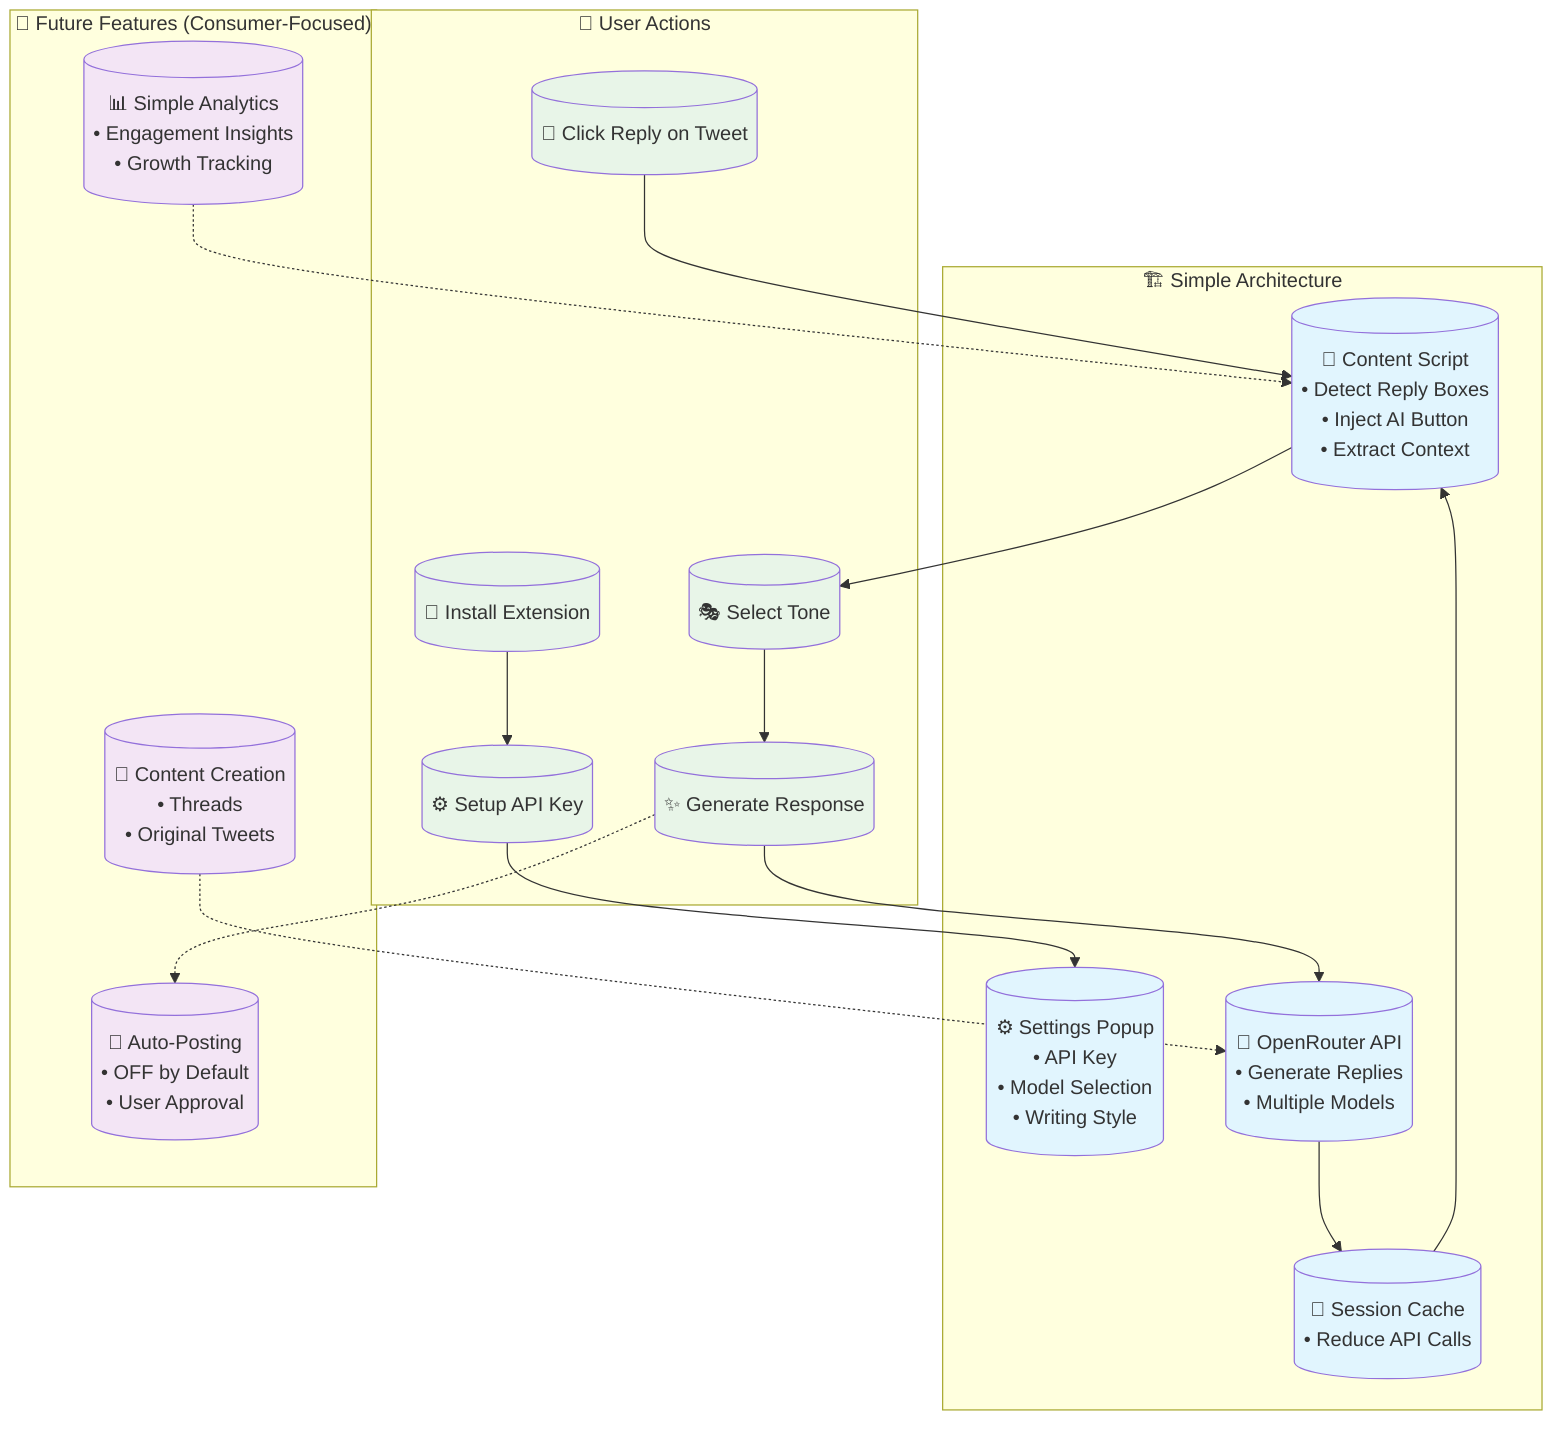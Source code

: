 graph TB
    %% Simple Consumer-Focused System Flow
    subgraph "🎯 User Actions"
        Install[("🔽 Install Extension")]
        Setup[("⚙️ Setup API Key")]
        UseReply[("💬 Click Reply on Tweet")]
        SelectTone[("🎭 Select Tone")]
        Generate[("✨ Generate Response")]
    end

    %% Core System Components
    subgraph "🏗️ Simple Architecture"
        Popup[("⚙️ Settings Popup<br/>• API Key<br/>• Model Selection<br/>• Writing Style")]
        ContentScript[("📄 Content Script<br/>• Detect Reply Boxes<br/>• Inject AI Button<br/>• Extract Context")]
        OpenRouter[("🤖 OpenRouter API<br/>• Generate Replies<br/>• Multiple Models")]
        Cache[("💾 Session Cache<br/>• Reduce API Calls")]
    end

    %% Future Features (Planned)
    subgraph "🔮 Future Features (Consumer-Focused)"
        AutoPost[("🚀 Auto-Posting<br/>• OFF by Default<br/>• User Approval")]
        Analytics[("📊 Simple Analytics<br/>• Engagement Insights<br/>• Growth Tracking")]
        ContentGen[("📝 Content Creation<br/>• Threads<br/>• Original Tweets")]
    end

    %% User Flow
    Install --> Setup
    Setup --> Popup
    UseReply --> ContentScript
    ContentScript --> SelectTone
    SelectTone --> Generate
    Generate --> OpenRouter
    OpenRouter --> Cache
    Cache --> ContentScript

    %% Future Connections (Dotted)
    Generate -.-> AutoPost
    Analytics -.-> ContentScript
    ContentGen -.-> OpenRouter

    %% Styling
    classDef current fill:#e1f5fe
    classDef future fill:#f3e5f5
    classDef user fill:#e8f5e8

    class Install,Setup,UseReply,SelectTone,Generate user
    class Popup,ContentScript,OpenRouter,Cache current
    class AutoPost,Analytics,ContentGen future
